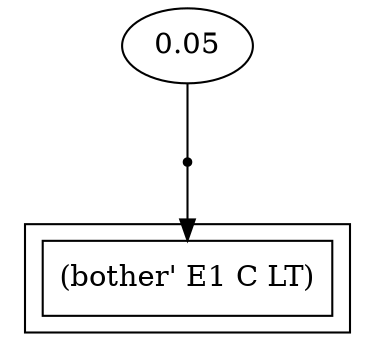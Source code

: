 digraph proof {
 graph [rankdir="TB"]
  e0 [label="0.05"];
  r0 [shape=point];
  r0 -> o0
  e0 -> r0 [arrowhead=none]
 subgraph cluster {  o0 [shape=box label="(bother' E1 C LT)"];
 }
}

